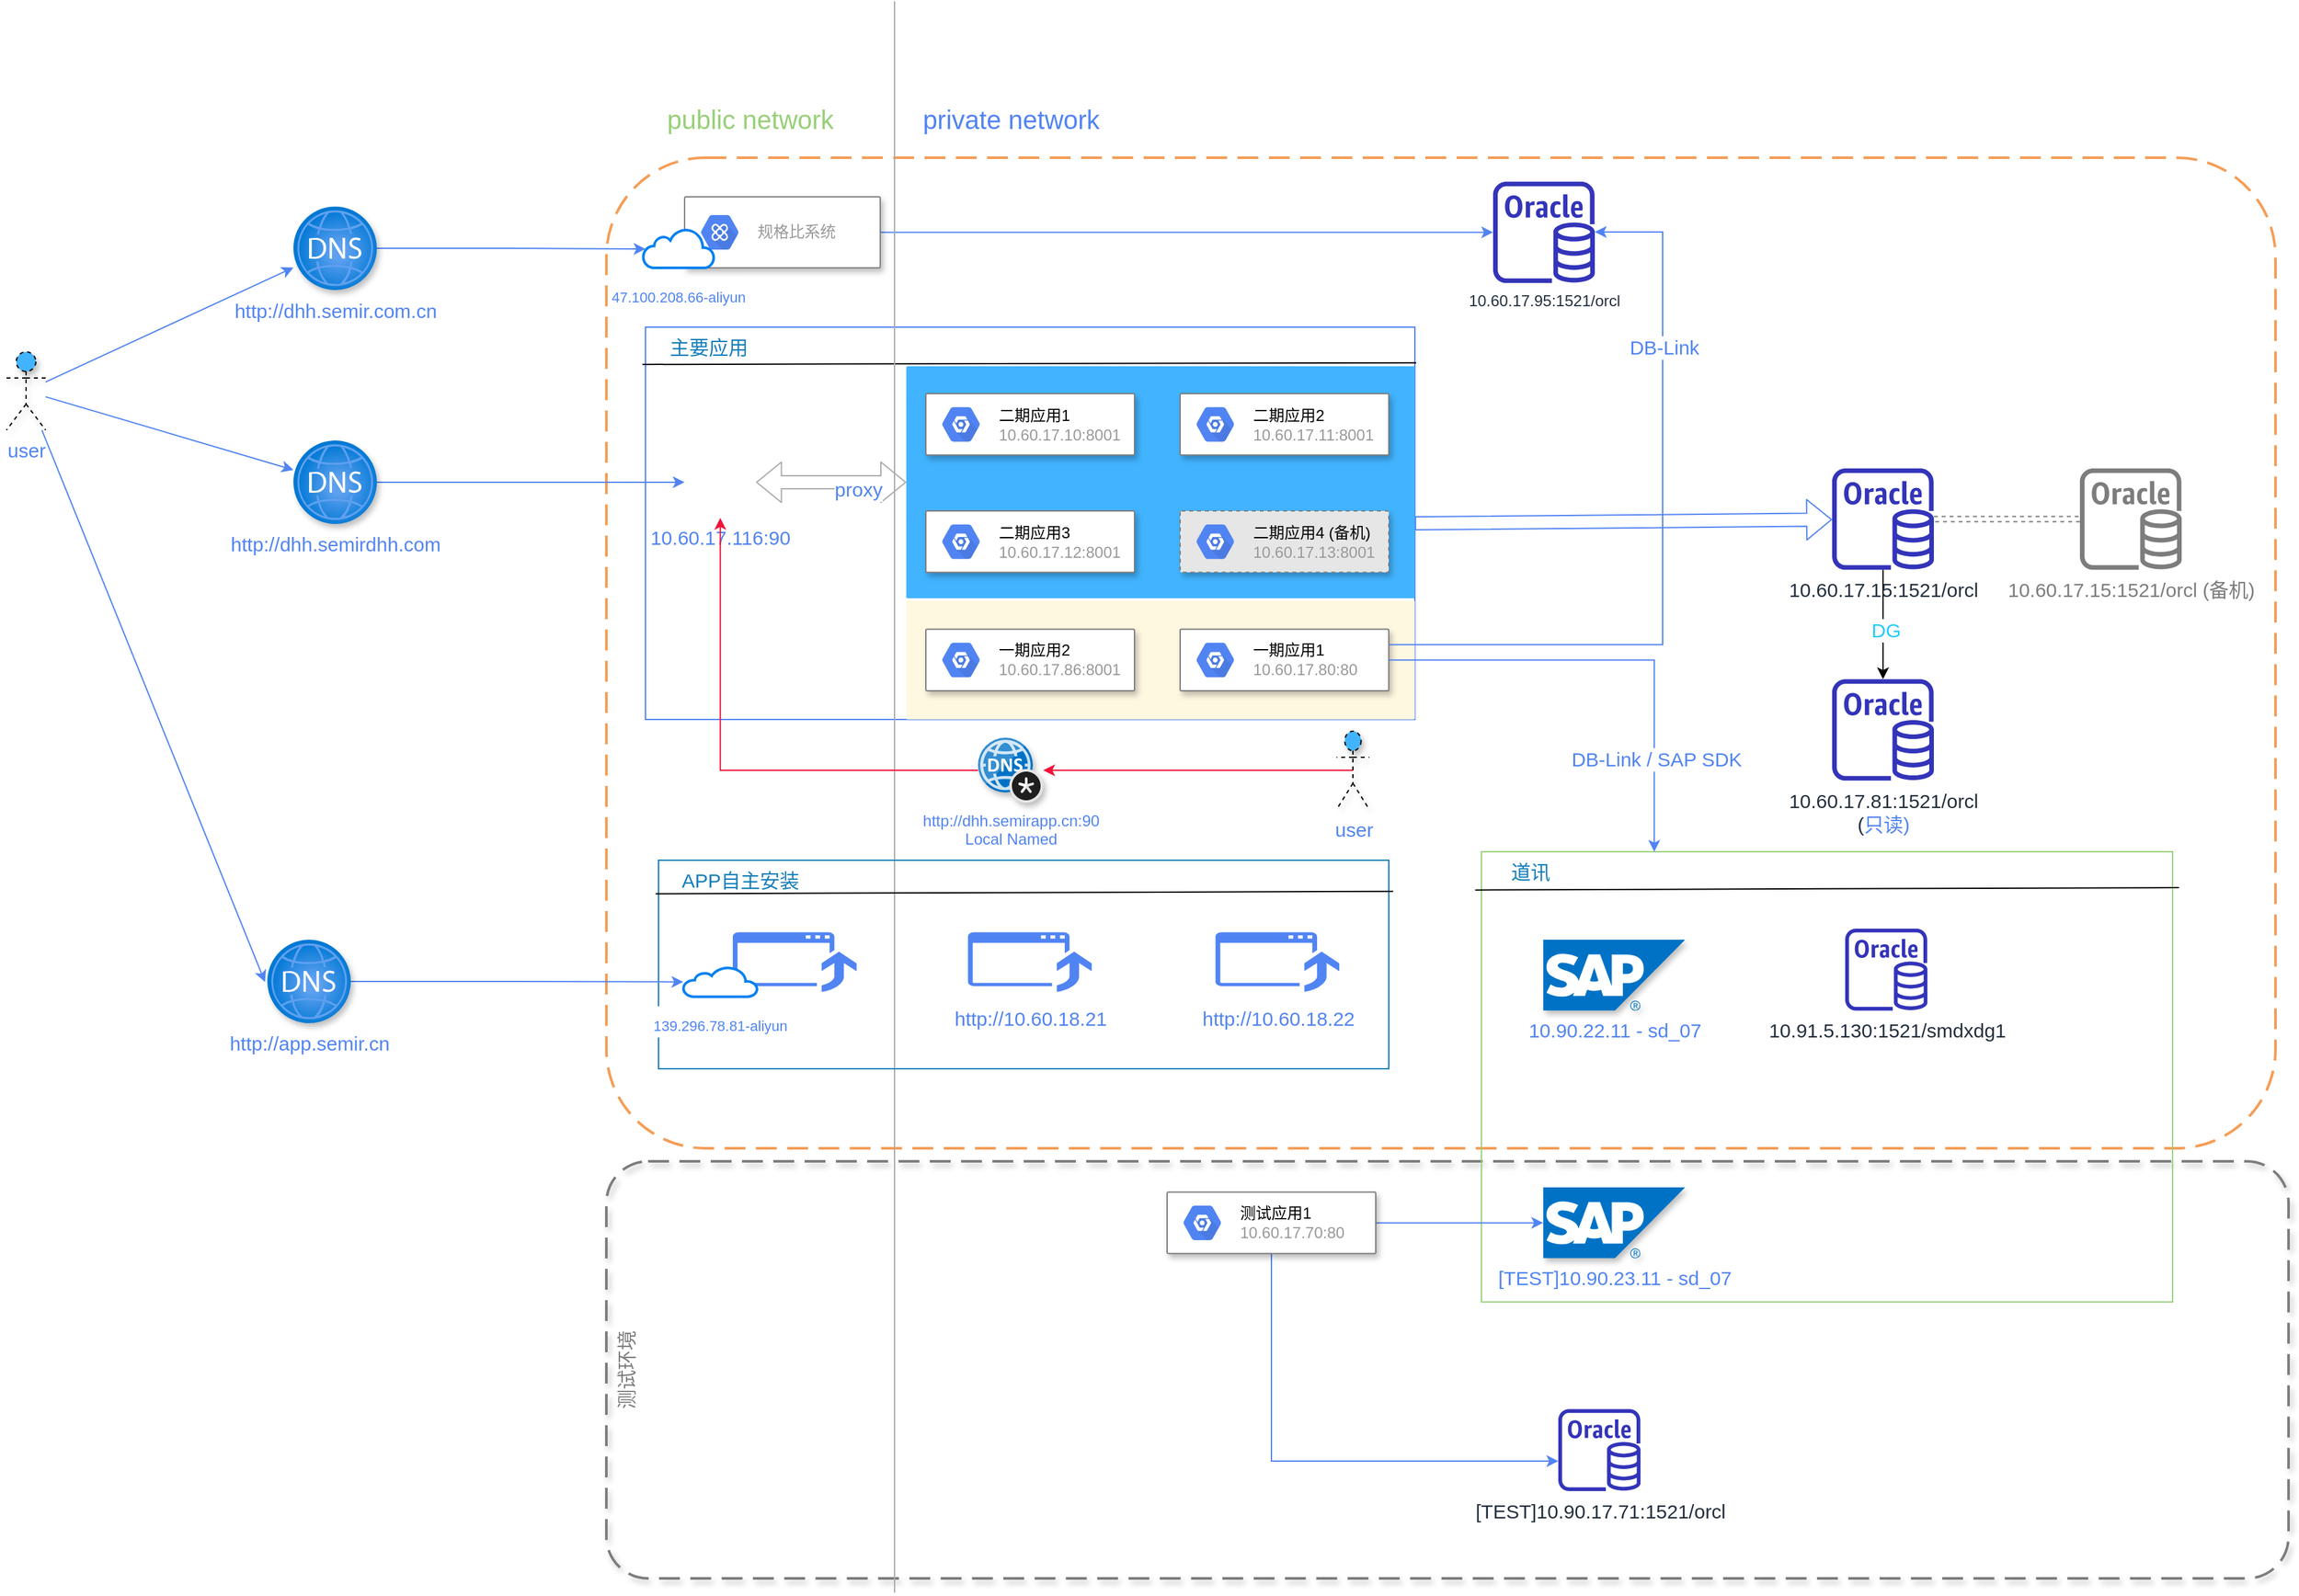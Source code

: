 <mxfile version="14.9.4" type="github">
  <diagram id="OvMRXYn6M10YvkBaGsyY" name="Page-1">
    <mxGraphModel dx="1940" dy="1797" grid="1" gridSize="10" guides="1" tooltips="1" connect="1" arrows="1" fold="1" page="1" pageScale="1" pageWidth="827" pageHeight="1169" math="0" shadow="0">
      <root>
        <mxCell id="0" />
        <mxCell id="1" parent="0" />
        <mxCell id="duqEzK9psxRRmspVJ3qn-147" value="测试环境" style="rounded=1;arcSize=10;dashed=1;fillColor=none;gradientColor=none;dashPattern=8 4;strokeWidth=2;shadow=1;glass=0;sketch=0;fontSize=15;align=center;verticalAlign=top;strokeColor=#7D7D7D;horizontal=0;fontColor=#7D7D7D;" vertex="1" parent="1">
          <mxGeometry x="-50" y="830" width="1290" height="320" as="geometry" />
        </mxCell>
        <mxCell id="duqEzK9psxRRmspVJ3qn-2" value="" style="rounded=1;arcSize=10;dashed=1;strokeColor=#F59D56;fillColor=none;gradientColor=none;dashPattern=8 4;strokeWidth=2;align=center;verticalAlign=top;fontSize=20;" vertex="1" parent="1">
          <mxGeometry x="-50" y="60" width="1280" height="760" as="geometry" />
        </mxCell>
        <mxCell id="duqEzK9psxRRmspVJ3qn-43" value="" style="group;dashed=1;" vertex="1" connectable="0" parent="1">
          <mxGeometry x="-20" y="190" width="590" height="301" as="geometry" />
        </mxCell>
        <mxCell id="duqEzK9psxRRmspVJ3qn-41" value="    主要应用" style="fillColor=none;verticalAlign=top;fontStyle=0;fontColor=#147EBA;fontSize=15;strokeColor=#5184F3;align=left;" vertex="1" parent="duqEzK9psxRRmspVJ3qn-43">
          <mxGeometry width="590" height="301" as="geometry" />
        </mxCell>
        <mxCell id="duqEzK9psxRRmspVJ3qn-84" value="" style="points=[[0,0,0],[0.25,0,0],[0.5,0,0],[0.75,0,0],[1,0,0],[1,0.25,0],[1,0.5,0],[1,0.75,0],[1,1,0],[0.75,1,0],[0.5,1,0],[0.25,1,0],[0,1,0],[0,0.75,0],[0,0.5,0],[0,0.25,0]];rounded=1;absoluteArcSize=1;arcSize=2;html=1;strokeColor=none;gradientColor=none;shadow=0;dashed=0;fontSize=12;fontColor=#9E9E9E;align=left;verticalAlign=top;spacing=10;spacingTop=-4;glass=0;sketch=0;fillColor=#42B4FF;" vertex="1" parent="duqEzK9psxRRmspVJ3qn-43">
          <mxGeometry x="200" y="30" width="390" height="177.96" as="geometry" />
        </mxCell>
        <mxCell id="duqEzK9psxRRmspVJ3qn-42" value="" style="endArrow=none;html=1;labelBackgroundColor=#21CBFF;fontSize=15;fontColor=#21CBFF;exitX=-0.004;exitY=0.095;exitDx=0;exitDy=0;exitPerimeter=0;" edge="1" parent="duqEzK9psxRRmspVJ3qn-43" source="duqEzK9psxRRmspVJ3qn-41">
          <mxGeometry width="50" height="50" relative="1" as="geometry">
            <mxPoint x="1" y="44.631" as="sourcePoint" />
            <mxPoint x="591" y="27.364" as="targetPoint" />
          </mxGeometry>
        </mxCell>
        <mxCell id="duqEzK9psxRRmspVJ3qn-64" value="" style="points=[[0,0,0],[0.25,0,0],[0.5,0,0],[0.75,0,0],[1,0,0],[1,0.25,0],[1,0.5,0],[1,0.75,0],[1,1,0],[0.75,1,0],[0.5,1,0],[0.25,1,0],[0,1,0],[0,0.75,0],[0,0.5,0],[0,0.25,0]];rounded=1;absoluteArcSize=1;arcSize=2;html=1;strokeColor=none;gradientColor=none;shadow=0;dashed=0;fontSize=12;fontColor=#9E9E9E;align=left;verticalAlign=top;spacing=10;spacingTop=-4;fillColor=#FFF8E1;glass=0;sketch=0;" vertex="1" parent="duqEzK9psxRRmspVJ3qn-43">
          <mxGeometry x="200" y="209.788" width="390" height="91.212" as="geometry" />
        </mxCell>
        <mxCell id="duqEzK9psxRRmspVJ3qn-81" value="" style="shadow=1;strokeWidth=1;rounded=1;absoluteArcSize=1;arcSize=2;glass=0;sketch=0;fontSize=15;fontColor=#21CBFF;gradientColor=none;align=center;verticalAlign=top;strokeColor=#7D7D7D;" vertex="1" parent="duqEzK9psxRRmspVJ3qn-43">
          <mxGeometry x="215" y="231.806" width="160" height="47.175" as="geometry" />
        </mxCell>
        <mxCell id="duqEzK9psxRRmspVJ3qn-82" value="&lt;font color=&quot;#000000&quot;&gt;一期应用2&lt;br&gt;&lt;/font&gt;10.60.17.86:8001" style="dashed=0;connectable=0;html=1;fillColor=#5184F3;strokeColor=none;shape=mxgraph.gcp2.hexIcon;prIcon=placeholder;part=1;labelPosition=right;verticalLabelPosition=middle;align=left;verticalAlign=middle;spacingLeft=5;fontColor=#999999;fontSize=12;" vertex="1" parent="duqEzK9psxRRmspVJ3qn-81">
          <mxGeometry y="0.5" width="44" height="39" relative="1" as="geometry">
            <mxPoint x="5" y="-19.5" as="offset" />
          </mxGeometry>
        </mxCell>
        <mxCell id="duqEzK9psxRRmspVJ3qn-83" value="&lt;font color=&quot;#5184f3&quot;&gt;10.60.17.116:90&lt;/font&gt;" style="shape=image;html=1;verticalAlign=top;verticalLabelPosition=bottom;labelBackgroundColor=#ffffff;imageAspect=0;aspect=fixed;image=https://cdn4.iconfinder.com/data/icons/logos-brands-5/24/nginx-128.png;rounded=1;shadow=1;glass=0;dashed=1;sketch=0;fontSize=15;fontColor=#21CBFF;strokeColor=#000000;fillColor=#E6E6E6;gradientColor=none;" vertex="1" parent="duqEzK9psxRRmspVJ3qn-43">
          <mxGeometry x="30" y="91.62" width="54.727" height="54.727" as="geometry" />
        </mxCell>
        <mxCell id="duqEzK9psxRRmspVJ3qn-87" value="" style="shadow=1;strokeWidth=1;rounded=1;absoluteArcSize=1;arcSize=2;glass=0;sketch=0;fontSize=15;fontColor=#21CBFF;gradientColor=none;align=center;verticalAlign=top;strokeColor=#7D7D7D;" vertex="1" parent="duqEzK9psxRRmspVJ3qn-43">
          <mxGeometry x="410" y="51.002" width="160" height="47.175" as="geometry" />
        </mxCell>
        <mxCell id="duqEzK9psxRRmspVJ3qn-88" value="&lt;span style=&quot;color: rgb(0 , 0 , 0)&quot;&gt;二期&lt;/span&gt;&lt;font color=&quot;#000000&quot;&gt;应用2&lt;br&gt;&lt;/font&gt;10.60.17.11:8001" style="dashed=0;connectable=0;html=1;fillColor=#5184F3;strokeColor=none;shape=mxgraph.gcp2.hexIcon;prIcon=placeholder;part=1;labelPosition=right;verticalLabelPosition=middle;align=left;verticalAlign=middle;spacingLeft=5;fontColor=#999999;fontSize=12;" vertex="1" parent="duqEzK9psxRRmspVJ3qn-87">
          <mxGeometry y="0.5" width="44" height="39" relative="1" as="geometry">
            <mxPoint x="5" y="-19.5" as="offset" />
          </mxGeometry>
        </mxCell>
        <mxCell id="duqEzK9psxRRmspVJ3qn-85" value="" style="shadow=1;strokeWidth=1;rounded=1;absoluteArcSize=1;arcSize=2;glass=0;sketch=0;fontSize=15;fontColor=#21CBFF;gradientColor=none;align=center;verticalAlign=top;strokeColor=#7D7D7D;" vertex="1" parent="duqEzK9psxRRmspVJ3qn-43">
          <mxGeometry x="215" y="51.002" width="160" height="47.175" as="geometry" />
        </mxCell>
        <mxCell id="duqEzK9psxRRmspVJ3qn-86" value="&lt;font color=&quot;#000000&quot;&gt;二期应用1&lt;/font&gt;&lt;br&gt;10.60.17.10:8001" style="dashed=0;connectable=0;html=1;fillColor=#5184F3;strokeColor=none;shape=mxgraph.gcp2.hexIcon;prIcon=placeholder;part=1;labelPosition=right;verticalLabelPosition=middle;align=left;verticalAlign=middle;spacingLeft=5;fontColor=#999999;fontSize=12;" vertex="1" parent="duqEzK9psxRRmspVJ3qn-85">
          <mxGeometry y="0.5" width="44" height="39" relative="1" as="geometry">
            <mxPoint x="5" y="-19.5" as="offset" />
          </mxGeometry>
        </mxCell>
        <mxCell id="duqEzK9psxRRmspVJ3qn-91" value="" style="shadow=1;strokeWidth=1;rounded=1;absoluteArcSize=1;arcSize=2;glass=0;sketch=0;fontSize=15;fontColor=#21CBFF;gradientColor=none;align=center;verticalAlign=top;strokeColor=#7D7D7D;dashed=1;fillColor=#E6E6E6;" vertex="1" parent="duqEzK9psxRRmspVJ3qn-43">
          <mxGeometry x="410" y="141.001" width="160" height="47.175" as="geometry" />
        </mxCell>
        <mxCell id="duqEzK9psxRRmspVJ3qn-92" value="&lt;span style=&quot;color: rgb(0 , 0 , 0)&quot;&gt;二期&lt;/span&gt;&lt;font color=&quot;#000000&quot;&gt;应用4 (备机)&lt;br&gt;&lt;/font&gt;10.60.17.13:8001" style="dashed=0;connectable=0;html=1;fillColor=#5184F3;strokeColor=none;shape=mxgraph.gcp2.hexIcon;prIcon=placeholder;part=1;labelPosition=right;verticalLabelPosition=middle;align=left;verticalAlign=middle;spacingLeft=5;fontColor=#999999;fontSize=12;" vertex="1" parent="duqEzK9psxRRmspVJ3qn-91">
          <mxGeometry y="0.5" width="44" height="39" relative="1" as="geometry">
            <mxPoint x="5" y="-19.5" as="offset" />
          </mxGeometry>
        </mxCell>
        <mxCell id="duqEzK9psxRRmspVJ3qn-89" value="" style="shadow=1;strokeWidth=1;rounded=1;absoluteArcSize=1;arcSize=2;glass=0;sketch=0;fontSize=15;fontColor=#21CBFF;gradientColor=none;align=center;verticalAlign=top;strokeColor=#7D7D7D;" vertex="1" parent="duqEzK9psxRRmspVJ3qn-43">
          <mxGeometry x="215" y="141.002" width="160" height="47.175" as="geometry" />
        </mxCell>
        <mxCell id="duqEzK9psxRRmspVJ3qn-90" value="&lt;span style=&quot;color: rgb(0 , 0 , 0)&quot;&gt;二期&lt;/span&gt;&lt;font color=&quot;#000000&quot;&gt;应用3&lt;br&gt;&lt;/font&gt;10.60.17.12:8001" style="dashed=0;connectable=0;html=1;fillColor=#5184F3;strokeColor=none;shape=mxgraph.gcp2.hexIcon;prIcon=placeholder;part=1;labelPosition=right;verticalLabelPosition=middle;align=left;verticalAlign=middle;spacingLeft=5;fontColor=#999999;fontSize=12;" vertex="1" parent="duqEzK9psxRRmspVJ3qn-89">
          <mxGeometry y="0.5" width="44" height="39" relative="1" as="geometry">
            <mxPoint x="5" y="-19.5" as="offset" />
          </mxGeometry>
        </mxCell>
        <mxCell id="duqEzK9psxRRmspVJ3qn-94" value="" style="shape=flexArrow;endArrow=classic;startArrow=classic;html=1;labelBackgroundColor=#21CBFF;fontSize=15;fontColor=#21CBFF;strokeColor=#ABABAB;exitX=1;exitY=0.5;exitDx=0;exitDy=0;entryX=0;entryY=0.5;entryDx=0;entryDy=0;entryPerimeter=0;" edge="1" parent="duqEzK9psxRRmspVJ3qn-43" source="duqEzK9psxRRmspVJ3qn-83" target="duqEzK9psxRRmspVJ3qn-84">
          <mxGeometry width="100" height="100" relative="1" as="geometry">
            <mxPoint x="120" y="171" as="sourcePoint" />
            <mxPoint x="220" y="71" as="targetPoint" />
          </mxGeometry>
        </mxCell>
        <mxCell id="duqEzK9psxRRmspVJ3qn-95" value="&lt;font color=&quot;#5184f3&quot;&gt;proxy&lt;/font&gt;" style="edgeLabel;html=1;align=center;verticalAlign=middle;resizable=0;points=[];fontSize=15;fontColor=#21CBFF;" vertex="1" connectable="0" parent="duqEzK9psxRRmspVJ3qn-94">
          <mxGeometry x="0.349" y="-5" relative="1" as="geometry">
            <mxPoint as="offset" />
          </mxGeometry>
        </mxCell>
        <mxCell id="duqEzK9psxRRmspVJ3qn-65" value="" style="shadow=1;strokeWidth=1;rounded=1;absoluteArcSize=1;arcSize=2;glass=0;sketch=0;fontSize=15;fontColor=#21CBFF;gradientColor=none;align=center;verticalAlign=top;strokeColor=#7D7D7D;" vertex="1" parent="duqEzK9psxRRmspVJ3qn-43">
          <mxGeometry x="410" y="231.806" width="160" height="47.175" as="geometry" />
        </mxCell>
        <mxCell id="duqEzK9psxRRmspVJ3qn-66" value="&lt;font color=&quot;#000000&quot;&gt;一期应用1&lt;br&gt;&lt;/font&gt;10.60.17.80:80" style="dashed=0;connectable=0;html=1;fillColor=#5184F3;strokeColor=none;shape=mxgraph.gcp2.hexIcon;prIcon=placeholder;part=1;labelPosition=right;verticalLabelPosition=middle;align=left;verticalAlign=middle;spacingLeft=5;fontColor=#999999;fontSize=12;" vertex="1" parent="duqEzK9psxRRmspVJ3qn-65">
          <mxGeometry y="0.5" width="44" height="39" relative="1" as="geometry">
            <mxPoint x="5" y="-19.5" as="offset" />
          </mxGeometry>
        </mxCell>
        <mxCell id="duqEzK9psxRRmspVJ3qn-35" style="edgeStyle=orthogonalEdgeStyle;rounded=0;orthogonalLoop=1;jettySize=auto;html=1;labelBackgroundColor=#21CBFF;fontSize=15;fontColor=#21CBFF;" edge="1" parent="1" source="duqEzK9psxRRmspVJ3qn-1" target="duqEzK9psxRRmspVJ3qn-33">
          <mxGeometry relative="1" as="geometry">
            <Array as="points" />
          </mxGeometry>
        </mxCell>
        <mxCell id="duqEzK9psxRRmspVJ3qn-40" value="DG" style="edgeLabel;html=1;align=center;verticalAlign=middle;resizable=0;points=[];fontSize=15;fontColor=#21CBFF;" vertex="1" connectable="0" parent="duqEzK9psxRRmspVJ3qn-35">
          <mxGeometry x="0.101" y="2" relative="1" as="geometry">
            <mxPoint as="offset" />
          </mxGeometry>
        </mxCell>
        <mxCell id="duqEzK9psxRRmspVJ3qn-115" style="edgeStyle=orthogonalEdgeStyle;rounded=0;orthogonalLoop=1;jettySize=auto;html=1;labelBackgroundColor=#21CBFF;fontSize=15;fontColor=#21CBFF;strokeColor=#7D7D7D;dashed=1;shape=link;" edge="1" parent="1" source="duqEzK9psxRRmspVJ3qn-1" target="duqEzK9psxRRmspVJ3qn-114">
          <mxGeometry relative="1" as="geometry" />
        </mxCell>
        <mxCell id="duqEzK9psxRRmspVJ3qn-1" value="&lt;font style=&quot;font-size: 15px&quot;&gt;10.60.17.15:1521/orcl&lt;/font&gt;" style="outlineConnect=0;fontColor=#232F3E;gradientColor=none;fillColor=#3334B9;strokeColor=none;dashed=0;verticalLabelPosition=bottom;verticalAlign=top;align=center;html=1;fontSize=12;fontStyle=0;aspect=fixed;pointerEvents=1;shape=mxgraph.aws4.rds_oracle_instance;" vertex="1" parent="1">
          <mxGeometry x="890" y="298.25" width="78" height="78" as="geometry" />
        </mxCell>
        <mxCell id="duqEzK9psxRRmspVJ3qn-118" style="edgeStyle=orthogonalEdgeStyle;rounded=0;orthogonalLoop=1;jettySize=auto;html=1;labelBackgroundColor=#21CBFF;fontSize=15;fontColor=#21CBFF;strokeColor=#5184F3;" edge="1" parent="1" source="duqEzK9psxRRmspVJ3qn-21" target="duqEzK9psxRRmspVJ3qn-23">
          <mxGeometry relative="1" as="geometry" />
        </mxCell>
        <mxCell id="duqEzK9psxRRmspVJ3qn-21" value="" style="shadow=1;strokeWidth=1;rounded=1;absoluteArcSize=1;arcSize=2;fontSize=20;fontColor=#21CBFF;align=center;verticalAlign=top;strokeColor=#828282;" vertex="1" parent="1">
          <mxGeometry x="10" y="90" width="150" height="54.5" as="geometry" />
        </mxCell>
        <mxCell id="duqEzK9psxRRmspVJ3qn-22" value="规格比系统" style="dashed=0;connectable=0;html=1;fillColor=#5184F3;strokeColor=none;shape=mxgraph.gcp2.hexIcon;prIcon=apigee_api_platform;part=1;labelPosition=right;verticalLabelPosition=middle;align=left;verticalAlign=middle;spacingLeft=5;fontColor=#999999;fontSize=12;" vertex="1" parent="duqEzK9psxRRmspVJ3qn-21">
          <mxGeometry y="0.5" width="44" height="39" relative="1" as="geometry">
            <mxPoint x="5" y="-19.5" as="offset" />
          </mxGeometry>
        </mxCell>
        <mxCell id="duqEzK9psxRRmspVJ3qn-10" value="&lt;font style=&quot;font-size: 11px&quot; color=&quot;#5184f3&quot;&gt;47.100.208.66-aliyun&lt;/font&gt;" style="html=1;verticalLabelPosition=bottom;align=center;labelBackgroundColor=#ffffff;verticalAlign=top;strokeWidth=2;strokeColor=#0080F0;shadow=0;dashed=0;shape=mxgraph.ios7.icons.cloud;fontSize=20;fontColor=#21CBFF;" vertex="1" parent="duqEzK9psxRRmspVJ3qn-21">
          <mxGeometry x="-31.818" y="24.5" width="54.545" height="30" as="geometry" />
        </mxCell>
        <mxCell id="duqEzK9psxRRmspVJ3qn-13" value="" style="endArrow=none;html=1;labelBackgroundColor=#21CBFF;fontSize=20;fontColor=#21CBFF;strokeColor=#ABABAB;" edge="1" parent="1">
          <mxGeometry width="50" height="50" relative="1" as="geometry">
            <mxPoint x="171" y="1161" as="sourcePoint" />
            <mxPoint x="171" y="-60" as="targetPoint" />
          </mxGeometry>
        </mxCell>
        <mxCell id="duqEzK9psxRRmspVJ3qn-14" value="&lt;font style=&quot;font-size: 20px ; font-weight: normal&quot; color=&quot;#97d077&quot;&gt;public network&lt;/font&gt;" style="text;strokeColor=none;fillColor=none;html=1;fontSize=24;fontStyle=1;verticalAlign=middle;align=center;fontColor=#21CBFF;" vertex="1" parent="1">
          <mxGeometry x="10" y="10" width="100" height="40" as="geometry" />
        </mxCell>
        <mxCell id="duqEzK9psxRRmspVJ3qn-23" value="10.60.17.95:1521/orcl" style="outlineConnect=0;fontColor=#232F3E;gradientColor=none;fillColor=#3334B9;strokeColor=none;dashed=0;verticalLabelPosition=bottom;verticalAlign=top;align=center;html=1;fontSize=12;fontStyle=0;aspect=fixed;pointerEvents=1;shape=mxgraph.aws4.rds_oracle_instance;" vertex="1" parent="1">
          <mxGeometry x="630" y="78.25" width="78" height="78" as="geometry" />
        </mxCell>
        <mxCell id="duqEzK9psxRRmspVJ3qn-29" value="&lt;font style=&quot;font-size: 20px ; font-weight: normal&quot; color=&quot;#5184f3&quot;&gt;private network&lt;/font&gt;" style="text;strokeColor=none;fillColor=none;html=1;fontSize=24;fontStyle=1;verticalAlign=middle;align=center;fontColor=#21CBFF;" vertex="1" parent="1">
          <mxGeometry x="210" y="10" width="100" height="40" as="geometry" />
        </mxCell>
        <mxCell id="duqEzK9psxRRmspVJ3qn-33" value="&lt;font style=&quot;font-size: 15px&quot;&gt;10.60.17.81:1521/orcl&lt;br&gt;(&lt;span style=&quot;color: rgb(81 , 132 , 243) ; background-color: rgb(255 , 255 , 255)&quot;&gt;只读)&lt;/span&gt;&lt;br&gt;&lt;/font&gt;" style="outlineConnect=0;fontColor=#232F3E;gradientColor=none;fillColor=#3334B9;strokeColor=none;dashed=0;verticalLabelPosition=bottom;verticalAlign=top;align=center;html=1;fontSize=12;fontStyle=0;aspect=fixed;pointerEvents=1;shape=mxgraph.aws4.rds_oracle_instance;" vertex="1" parent="1">
          <mxGeometry x="890" y="460" width="78" height="78" as="geometry" />
        </mxCell>
        <mxCell id="duqEzK9psxRRmspVJ3qn-39" value="" style="group" vertex="1" connectable="0" parent="1">
          <mxGeometry x="-10" y="599" width="560" height="160" as="geometry" />
        </mxCell>
        <mxCell id="duqEzK9psxRRmspVJ3qn-5" value="    APP自主安装" style="fillColor=none;strokeColor=#147EBA;verticalAlign=top;fontStyle=0;fontColor=#147EBA;fontSize=15;align=left;" vertex="1" parent="duqEzK9psxRRmspVJ3qn-39">
          <mxGeometry width="560" height="160" as="geometry" />
        </mxCell>
        <mxCell id="duqEzK9psxRRmspVJ3qn-26" value="&lt;font style=&quot;font-size: 15px&quot; color=&quot;#5184f3&quot;&gt;http://10.60.18.21&lt;/font&gt;" style="pointerEvents=1;shadow=0;dashed=0;html=1;strokeColor=none;labelPosition=center;verticalLabelPosition=bottom;verticalAlign=top;outlineConnect=0;align=center;shape=mxgraph.office.concepts.upgrade_application;fontSize=20;fontColor=#21CBFF;fillColor=#5184F3;" vertex="1" parent="duqEzK9psxRRmspVJ3qn-39">
          <mxGeometry x="237.288" y="55.238" width="94.915" height="45.714" as="geometry" />
        </mxCell>
        <mxCell id="duqEzK9psxRRmspVJ3qn-28" value="" style="endArrow=none;html=1;labelBackgroundColor=#21CBFF;fontSize=15;fontColor=#21CBFF;exitX=-0.004;exitY=0.161;exitDx=0;exitDy=0;exitPerimeter=0;entryX=1.006;entryY=0.149;entryDx=0;entryDy=0;entryPerimeter=0;" edge="1" parent="duqEzK9psxRRmspVJ3qn-39" source="duqEzK9psxRRmspVJ3qn-5" target="duqEzK9psxRRmspVJ3qn-5">
          <mxGeometry width="50" height="50" relative="1" as="geometry">
            <mxPoint y="38.095" as="sourcePoint" />
            <mxPoint x="47.458" as="targetPoint" />
          </mxGeometry>
        </mxCell>
        <mxCell id="duqEzK9psxRRmspVJ3qn-31" value="&lt;font style=&quot;font-size: 15px&quot; color=&quot;#5184f3&quot;&gt;http://10.60.18.22&lt;/font&gt;" style="pointerEvents=1;shadow=0;dashed=0;html=1;strokeColor=none;labelPosition=center;verticalLabelPosition=bottom;verticalAlign=top;outlineConnect=0;align=center;shape=mxgraph.office.concepts.upgrade_application;fontSize=20;fontColor=#21CBFF;fillColor=#5184F3;" vertex="1" parent="duqEzK9psxRRmspVJ3qn-39">
          <mxGeometry x="427.119" y="55.238" width="94.915" height="45.714" as="geometry" />
        </mxCell>
        <mxCell id="duqEzK9psxRRmspVJ3qn-27" value="" style="group" vertex="1" connectable="0" parent="duqEzK9psxRRmspVJ3qn-39">
          <mxGeometry x="18.983" y="55.238" width="132.881" height="49.524" as="geometry" />
        </mxCell>
        <mxCell id="duqEzK9psxRRmspVJ3qn-24" value="" style="pointerEvents=1;shadow=0;dashed=0;html=1;strokeColor=none;labelPosition=center;verticalLabelPosition=bottom;verticalAlign=top;outlineConnect=0;align=center;shape=mxgraph.office.concepts.upgrade_application;fontSize=20;fontColor=#21CBFF;fillColor=#5184F3;" vertex="1" parent="duqEzK9psxRRmspVJ3qn-27">
          <mxGeometry x="37.966" width="94.915" height="45.714" as="geometry" />
        </mxCell>
        <mxCell id="duqEzK9psxRRmspVJ3qn-25" value="&lt;font style=&quot;font-size: 11px&quot; color=&quot;#5184f3&quot;&gt;139.296.78.81-aliyun&lt;/font&gt;" style="html=1;verticalLabelPosition=bottom;align=center;labelBackgroundColor=#ffffff;verticalAlign=top;strokeWidth=2;strokeColor=#0080F0;shadow=0;dashed=0;shape=mxgraph.ios7.icons.cloud;fontSize=20;fontColor=#21CBFF;" vertex="1" parent="duqEzK9psxRRmspVJ3qn-27">
          <mxGeometry y="26.667" width="56.949" height="22.857" as="geometry" />
        </mxCell>
        <mxCell id="duqEzK9psxRRmspVJ3qn-101" style="rounded=0;orthogonalLoop=1;jettySize=auto;html=1;labelBackgroundColor=#21CBFF;fontSize=15;fontColor=#21CBFF;strokeColor=#5184F3;" edge="1" parent="1" source="duqEzK9psxRRmspVJ3qn-96" target="duqEzK9psxRRmspVJ3qn-97">
          <mxGeometry relative="1" as="geometry">
            <mxPoint x="-480" y="239" as="sourcePoint" />
          </mxGeometry>
        </mxCell>
        <mxCell id="duqEzK9psxRRmspVJ3qn-102" style="edgeStyle=none;rounded=0;orthogonalLoop=1;jettySize=auto;html=1;labelBackgroundColor=#21CBFF;fontSize=15;fontColor=#21CBFF;strokeColor=#5184F3;" edge="1" parent="1" source="duqEzK9psxRRmspVJ3qn-96" target="duqEzK9psxRRmspVJ3qn-98">
          <mxGeometry relative="1" as="geometry" />
        </mxCell>
        <mxCell id="duqEzK9psxRRmspVJ3qn-121" style="rounded=0;orthogonalLoop=1;jettySize=auto;html=1;entryX=-0.028;entryY=0.507;entryDx=0;entryDy=0;entryPerimeter=0;labelBackgroundColor=#21CBFF;fontSize=15;fontColor=#21CBFF;strokeColor=#5184F3;" edge="1" parent="1" source="duqEzK9psxRRmspVJ3qn-96" target="duqEzK9psxRRmspVJ3qn-119">
          <mxGeometry relative="1" as="geometry" />
        </mxCell>
        <mxCell id="duqEzK9psxRRmspVJ3qn-96" value="&lt;font color=&quot;#5184f3&quot;&gt;user&lt;/font&gt;" style="shape=umlActor;verticalLabelPosition=bottom;verticalAlign=top;html=1;outlineConnect=0;rounded=1;shadow=1;glass=0;dashed=1;sketch=0;fontSize=15;fontColor=#21CBFF;strokeColor=#000000;fillColor=#42B4FF;gradientColor=none;" vertex="1" parent="1">
          <mxGeometry x="-510" y="209" width="30" height="60" as="geometry" />
        </mxCell>
        <mxCell id="duqEzK9psxRRmspVJ3qn-99" style="edgeStyle=orthogonalEdgeStyle;rounded=0;orthogonalLoop=1;jettySize=auto;html=1;entryX=0.033;entryY=0.517;entryDx=0;entryDy=0;entryPerimeter=0;labelBackgroundColor=#21CBFF;fontSize=15;fontColor=#21CBFF;strokeColor=#5184F3;" edge="1" parent="1" source="duqEzK9psxRRmspVJ3qn-97" target="duqEzK9psxRRmspVJ3qn-10">
          <mxGeometry relative="1" as="geometry" />
        </mxCell>
        <mxCell id="duqEzK9psxRRmspVJ3qn-97" value="&lt;font style=&quot;font-size: 15px&quot; color=&quot;#5184f3&quot;&gt;http://dhh.semir.com.cn&lt;/font&gt;" style="aspect=fixed;html=1;points=[];align=center;image;fontSize=12;image=img/lib/azure2/networking/DNS_Zones.svg;rounded=1;shadow=1;glass=0;dashed=1;sketch=0;fontColor=#21CBFF;strokeColor=#000000;fillColor=#42B4FF;gradientColor=none;" vertex="1" parent="1">
          <mxGeometry x="-290" y="97.5" width="64" height="64" as="geometry" />
        </mxCell>
        <mxCell id="duqEzK9psxRRmspVJ3qn-100" style="edgeStyle=orthogonalEdgeStyle;rounded=0;orthogonalLoop=1;jettySize=auto;html=1;labelBackgroundColor=#21CBFF;fontSize=15;fontColor=#21CBFF;strokeColor=#5184F3;" edge="1" parent="1" source="duqEzK9psxRRmspVJ3qn-98" target="duqEzK9psxRRmspVJ3qn-83">
          <mxGeometry relative="1" as="geometry" />
        </mxCell>
        <mxCell id="duqEzK9psxRRmspVJ3qn-98" value="&lt;font style=&quot;font-size: 15px&quot; color=&quot;#5184f3&quot;&gt;http://dhh.semirdhh.com&lt;/font&gt;" style="aspect=fixed;html=1;points=[];align=center;image;fontSize=12;image=img/lib/azure2/networking/DNS_Zones.svg;rounded=1;shadow=1;glass=0;dashed=1;sketch=0;fontColor=#21CBFF;strokeColor=#000000;fillColor=#42B4FF;gradientColor=none;" vertex="1" parent="1">
          <mxGeometry x="-290" y="276.98" width="64" height="64" as="geometry" />
        </mxCell>
        <mxCell id="duqEzK9psxRRmspVJ3qn-112" style="edgeStyle=orthogonalEdgeStyle;rounded=0;orthogonalLoop=1;jettySize=auto;html=1;exitX=0.5;exitY=0.5;exitDx=0;exitDy=0;exitPerimeter=0;labelBackgroundColor=#21CBFF;fontSize=15;fontColor=#21CBFF;strokeColor=#F31339;" edge="1" parent="1" source="duqEzK9psxRRmspVJ3qn-104" target="duqEzK9psxRRmspVJ3qn-106">
          <mxGeometry relative="1" as="geometry" />
        </mxCell>
        <mxCell id="duqEzK9psxRRmspVJ3qn-104" value="&lt;font color=&quot;#5184f3&quot;&gt;user&lt;/font&gt;" style="shape=umlActor;verticalLabelPosition=bottom;verticalAlign=top;html=1;outlineConnect=0;rounded=1;shadow=1;glass=0;dashed=1;sketch=0;fontSize=15;fontColor=#21CBFF;strokeColor=#000000;fillColor=#42B4FF;gradientColor=none;" vertex="1" parent="1">
          <mxGeometry x="510" y="500" width="25" height="60" as="geometry" />
        </mxCell>
        <mxCell id="duqEzK9psxRRmspVJ3qn-113" style="edgeStyle=orthogonalEdgeStyle;rounded=0;orthogonalLoop=1;jettySize=auto;html=1;labelBackgroundColor=#21CBFF;fontSize=15;fontColor=#21CBFF;strokeColor=#F31339;" edge="1" parent="1" source="duqEzK9psxRRmspVJ3qn-106" target="duqEzK9psxRRmspVJ3qn-83">
          <mxGeometry relative="1" as="geometry" />
        </mxCell>
        <mxCell id="duqEzK9psxRRmspVJ3qn-106" value="&lt;font color=&quot;#5184f3&quot;&gt;http://dhh.semirapp.cn:90&lt;br&gt;Local Named&lt;/font&gt;" style="aspect=fixed;html=1;points=[];align=center;image;fontSize=12;image=img/lib/mscae/DNS_Private_Zones.svg;rounded=1;shadow=1;glass=0;dashed=1;sketch=0;fontColor=#21CBFF;strokeColor=#000000;fillColor=#42B4FF;gradientColor=none;" vertex="1" parent="1">
          <mxGeometry x="235" y="505" width="50" height="50" as="geometry" />
        </mxCell>
        <mxCell id="duqEzK9psxRRmspVJ3qn-114" value="&lt;font style=&quot;font-size: 15px&quot; color=&quot;#7d7d7d&quot;&gt;10.60.17.15:1521/orcl (备机)&lt;/font&gt;" style="outlineConnect=0;fontColor=#232F3E;gradientColor=none;strokeColor=none;dashed=0;verticalLabelPosition=bottom;verticalAlign=top;align=center;html=1;fontSize=12;fontStyle=0;aspect=fixed;pointerEvents=1;shape=mxgraph.aws4.rds_oracle_instance;fillColor=#7D7D7D;" vertex="1" parent="1">
          <mxGeometry x="1080" y="298.25" width="78" height="78" as="geometry" />
        </mxCell>
        <mxCell id="duqEzK9psxRRmspVJ3qn-116" value="" style="shape=flexArrow;endArrow=classic;html=1;labelBackgroundColor=#21CBFF;fontSize=15;fontColor=#21CBFF;exitX=1;exitY=0.5;exitDx=0;exitDy=0;strokeColor=#5184F3;" edge="1" parent="1" source="duqEzK9psxRRmspVJ3qn-41" target="duqEzK9psxRRmspVJ3qn-1">
          <mxGeometry width="50" height="50" relative="1" as="geometry">
            <mxPoint x="640" y="360" as="sourcePoint" />
            <mxPoint x="690" y="310" as="targetPoint" />
          </mxGeometry>
        </mxCell>
        <mxCell id="duqEzK9psxRRmspVJ3qn-120" style="edgeStyle=orthogonalEdgeStyle;rounded=0;orthogonalLoop=1;jettySize=auto;html=1;labelBackgroundColor=#21CBFF;fontSize=15;fontColor=#21CBFF;strokeColor=#5184F3;" edge="1" parent="1" source="duqEzK9psxRRmspVJ3qn-119" target="duqEzK9psxRRmspVJ3qn-25">
          <mxGeometry relative="1" as="geometry" />
        </mxCell>
        <mxCell id="duqEzK9psxRRmspVJ3qn-119" value="&lt;font color=&quot;#5184f3&quot;&gt;&lt;span style=&quot;font-size: 15px&quot;&gt;http://app.semir.cn&lt;/span&gt;&lt;/font&gt;" style="aspect=fixed;html=1;points=[];align=center;image;fontSize=12;image=img/lib/azure2/networking/DNS_Zones.svg;rounded=1;shadow=1;glass=0;dashed=1;sketch=0;fontColor=#21CBFF;strokeColor=#000000;fillColor=#42B4FF;gradientColor=none;" vertex="1" parent="1">
          <mxGeometry x="-310" y="660" width="64" height="64" as="geometry" />
        </mxCell>
        <mxCell id="duqEzK9psxRRmspVJ3qn-128" value="" style="group" vertex="1" connectable="0" parent="1">
          <mxGeometry x="640" y="603" width="530" height="337" as="geometry" />
        </mxCell>
        <mxCell id="duqEzK9psxRRmspVJ3qn-129" value="     道讯" style="fillColor=none;verticalAlign=top;fontStyle=0;fontColor=#147EBA;fontSize=15;strokeColor=#97D077;align=left;rounded=0;" vertex="1" parent="duqEzK9psxRRmspVJ3qn-128">
          <mxGeometry x="-18.929" y="-10.531" width="530" height="345.425" as="geometry" />
        </mxCell>
        <mxCell id="duqEzK9psxRRmspVJ3qn-131" value="" style="endArrow=none;html=1;labelBackgroundColor=#21CBFF;fontSize=15;fontColor=#21CBFF;exitX=-0.009;exitY=0.085;exitDx=0;exitDy=0;exitPerimeter=0;" edge="1" parent="duqEzK9psxRRmspVJ3qn-128" source="duqEzK9psxRRmspVJ3qn-129">
          <mxGeometry width="50" height="50" relative="1" as="geometry">
            <mxPoint y="80.238" as="sourcePoint" />
            <mxPoint x="516" y="17" as="targetPoint" />
          </mxGeometry>
        </mxCell>
        <mxCell id="duqEzK9psxRRmspVJ3qn-136" value="&lt;font style=&quot;font-size: 15px&quot;&gt;10.91.5.130:1521/smdxdg1&lt;br&gt;&lt;/font&gt;" style="outlineConnect=0;fontColor=#232F3E;gradientColor=none;fillColor=#3334B9;strokeColor=none;dashed=0;verticalLabelPosition=bottom;verticalAlign=top;align=center;html=1;fontSize=12;fontStyle=0;aspect=fixed;pointerEvents=1;shape=mxgraph.aws4.rds_oracle_instance;" vertex="1" parent="duqEzK9psxRRmspVJ3qn-128">
          <mxGeometry x="260" y="48.38" width="63.04" height="63.04" as="geometry" />
        </mxCell>
        <mxCell id="duqEzK9psxRRmspVJ3qn-139" value="&lt;font style=&quot;font-size: 15px&quot; color=&quot;#5184f3&quot;&gt;[TEST]10.90.23.11 - sd_07&lt;/font&gt;" style="aspect=fixed;html=1;points=[];align=center;image;fontSize=12;image=img/lib/mscae/SAP_HANA_on_Azure.svg;rounded=1;shadow=1;glass=0;dashed=1;sketch=0;fontColor=#21CBFF;strokeColor=#97D077;fillColor=#B3B3B3;gradientColor=none;" vertex="1" parent="duqEzK9psxRRmspVJ3qn-128">
          <mxGeometry x="28.392" y="247.0" width="108.839" height="54.42" as="geometry" />
        </mxCell>
        <mxCell id="duqEzK9psxRRmspVJ3qn-140" value="&lt;font style=&quot;font-size: 15px&quot; color=&quot;#5184f3&quot;&gt;10.90.22.11 - sd_07&lt;/font&gt;" style="aspect=fixed;html=1;points=[];align=center;image;fontSize=12;image=img/lib/mscae/SAP_HANA_on_Azure.svg;rounded=1;shadow=1;glass=0;dashed=1;sketch=0;fontColor=#21CBFF;strokeColor=#97D077;fillColor=#B3B3B3;gradientColor=none;" vertex="1" parent="duqEzK9psxRRmspVJ3qn-128">
          <mxGeometry x="28.393" y="57.0" width="108.839" height="54.42" as="geometry" />
        </mxCell>
        <mxCell id="duqEzK9psxRRmspVJ3qn-137" style="edgeStyle=orthogonalEdgeStyle;rounded=0;orthogonalLoop=1;jettySize=auto;html=1;exitX=1;exitY=0.5;exitDx=0;exitDy=0;labelBackgroundColor=#21CBFF;fontSize=15;fontColor=#21CBFF;strokeColor=#5184F3;entryX=0.25;entryY=0;entryDx=0;entryDy=0;" edge="1" parent="1" source="duqEzK9psxRRmspVJ3qn-65" target="duqEzK9psxRRmspVJ3qn-129">
          <mxGeometry relative="1" as="geometry">
            <mxPoint x="770" y="605" as="targetPoint" />
          </mxGeometry>
        </mxCell>
        <mxCell id="duqEzK9psxRRmspVJ3qn-138" value="&lt;font color=&quot;#5184f3&quot;&gt;DB-Link / SAP SDK&lt;/font&gt;" style="edgeLabel;html=1;align=center;verticalAlign=middle;resizable=0;points=[];fontSize=15;fontColor=#21CBFF;" vertex="1" connectable="0" parent="duqEzK9psxRRmspVJ3qn-137">
          <mxGeometry x="-0.427" y="-4" relative="1" as="geometry">
            <mxPoint x="104" y="71" as="offset" />
          </mxGeometry>
        </mxCell>
        <mxCell id="duqEzK9psxRRmspVJ3qn-143" style="edgeStyle=orthogonalEdgeStyle;rounded=0;orthogonalLoop=1;jettySize=auto;html=1;labelBackgroundColor=#21CBFF;fontSize=15;fontColor=#21CBFF;strokeColor=#5184F3;exitX=1;exitY=0.25;exitDx=0;exitDy=0;" edge="1" parent="1" source="duqEzK9psxRRmspVJ3qn-65" target="duqEzK9psxRRmspVJ3qn-23">
          <mxGeometry relative="1" as="geometry">
            <Array as="points">
              <mxPoint x="760" y="434" />
              <mxPoint x="760" y="117" />
            </Array>
          </mxGeometry>
        </mxCell>
        <mxCell id="duqEzK9psxRRmspVJ3qn-144" value="&lt;font color=&quot;#5184f3&quot;&gt;DB-Link&lt;/font&gt;" style="edgeLabel;html=1;align=center;verticalAlign=middle;resizable=0;points=[];fontSize=15;fontColor=#21CBFF;" vertex="1" connectable="0" parent="duqEzK9psxRRmspVJ3qn-143">
          <mxGeometry x="0.515" y="-1" relative="1" as="geometry">
            <mxPoint as="offset" />
          </mxGeometry>
        </mxCell>
        <mxCell id="duqEzK9psxRRmspVJ3qn-148" value="&lt;font style=&quot;font-size: 15px&quot;&gt;[TEST]10.90.17.71:1521/orcl&lt;br&gt;&lt;/font&gt;" style="outlineConnect=0;fontColor=#232F3E;gradientColor=none;fillColor=#3334B9;strokeColor=none;dashed=0;verticalLabelPosition=bottom;verticalAlign=top;align=center;html=1;fontSize=12;fontStyle=0;aspect=fixed;pointerEvents=1;shape=mxgraph.aws4.rds_oracle_instance;" vertex="1" parent="1">
          <mxGeometry x="680" y="1020" width="63.04" height="63.04" as="geometry" />
        </mxCell>
        <mxCell id="duqEzK9psxRRmspVJ3qn-152" style="edgeStyle=orthogonalEdgeStyle;rounded=0;orthogonalLoop=1;jettySize=auto;html=1;labelBackgroundColor=#21CBFF;fontSize=15;fontColor=#7D7D7D;strokeColor=#5184F3;" edge="1" parent="1" source="duqEzK9psxRRmspVJ3qn-149" target="duqEzK9psxRRmspVJ3qn-148">
          <mxGeometry relative="1" as="geometry">
            <Array as="points">
              <mxPoint x="460" y="1060" />
            </Array>
          </mxGeometry>
        </mxCell>
        <mxCell id="duqEzK9psxRRmspVJ3qn-154" style="edgeStyle=orthogonalEdgeStyle;rounded=0;orthogonalLoop=1;jettySize=auto;html=1;labelBackgroundColor=#21CBFF;fontSize=15;fontColor=#7D7D7D;strokeColor=#5184F3;" edge="1" parent="1" source="duqEzK9psxRRmspVJ3qn-149" target="duqEzK9psxRRmspVJ3qn-139">
          <mxGeometry relative="1" as="geometry" />
        </mxCell>
        <mxCell id="duqEzK9psxRRmspVJ3qn-149" value="" style="shadow=1;strokeWidth=1;rounded=1;absoluteArcSize=1;arcSize=2;glass=0;sketch=0;fontSize=15;fontColor=#21CBFF;gradientColor=none;align=center;verticalAlign=top;strokeColor=#7D7D7D;" vertex="1" parent="1">
          <mxGeometry x="380" y="853.626" width="160" height="47.175" as="geometry" />
        </mxCell>
        <mxCell id="duqEzK9psxRRmspVJ3qn-150" value="&lt;font color=&quot;#000000&quot;&gt;测试应用1&lt;br&gt;&lt;/font&gt;10.60.17.70:80" style="dashed=0;connectable=0;html=1;fillColor=#5184F3;strokeColor=none;shape=mxgraph.gcp2.hexIcon;prIcon=placeholder;part=1;labelPosition=right;verticalLabelPosition=middle;align=left;verticalAlign=middle;spacingLeft=5;fontColor=#999999;fontSize=12;" vertex="1" parent="duqEzK9psxRRmspVJ3qn-149">
          <mxGeometry y="0.5" width="44" height="39" relative="1" as="geometry">
            <mxPoint x="5" y="-19.5" as="offset" />
          </mxGeometry>
        </mxCell>
      </root>
    </mxGraphModel>
  </diagram>
</mxfile>
